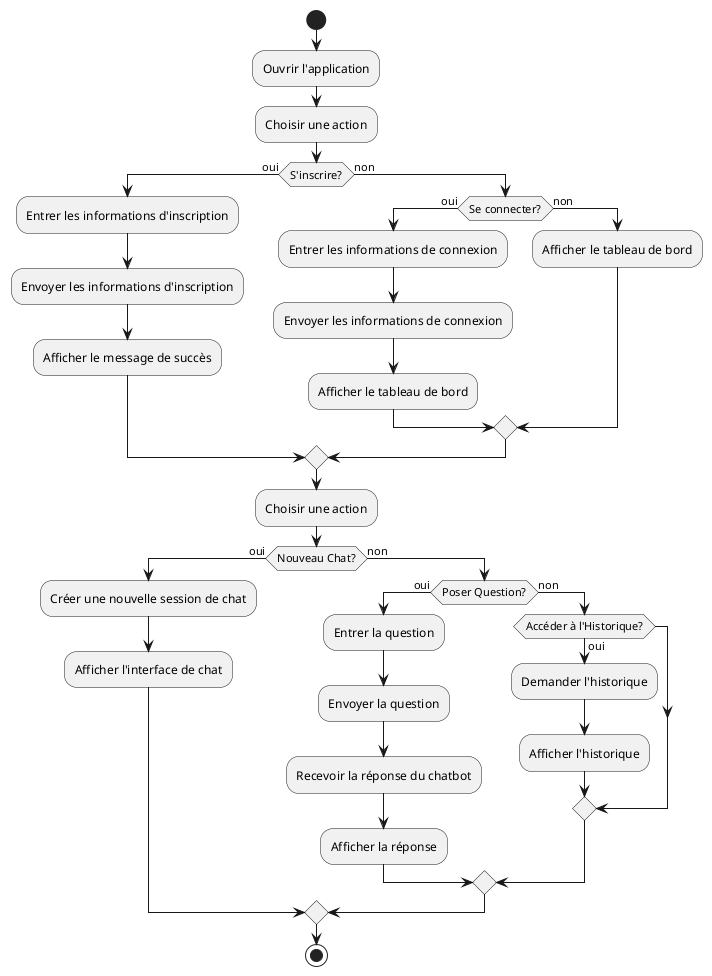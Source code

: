 @startuml activity_diagram
|Utilisateur|
start
:Ouvrir l'application;
:Choisir une action;

if (S'inscrire?) then (oui)
  :Entrer les informations d'inscription;
  :Envoyer les informations d'inscription;
  :Afficher le message de succès;
else (non)
  if (Se connecter?) then (oui)
    :Entrer les informations de connexion;
    :Envoyer les informations de connexion;
    :Afficher le tableau de bord;
  else (non)
    :Afficher le tableau de bord;
  endif
endif

:Choisir une action;

if (Nouveau Chat?) then (oui)
  :Créer une nouvelle session de chat;
  :Afficher l'interface de chat;
else (non)
  if (Poser Question?) then (oui)
    :Entrer la question;
    :Envoyer la question;
    :Recevoir la réponse du chatbot;
    :Afficher la réponse;
  else (non)
    if (Accéder à l'Historique?) then (oui)
      :Demander l'historique;
      :Afficher l'historique;
    endif
  endif
endif

stop
@enduml